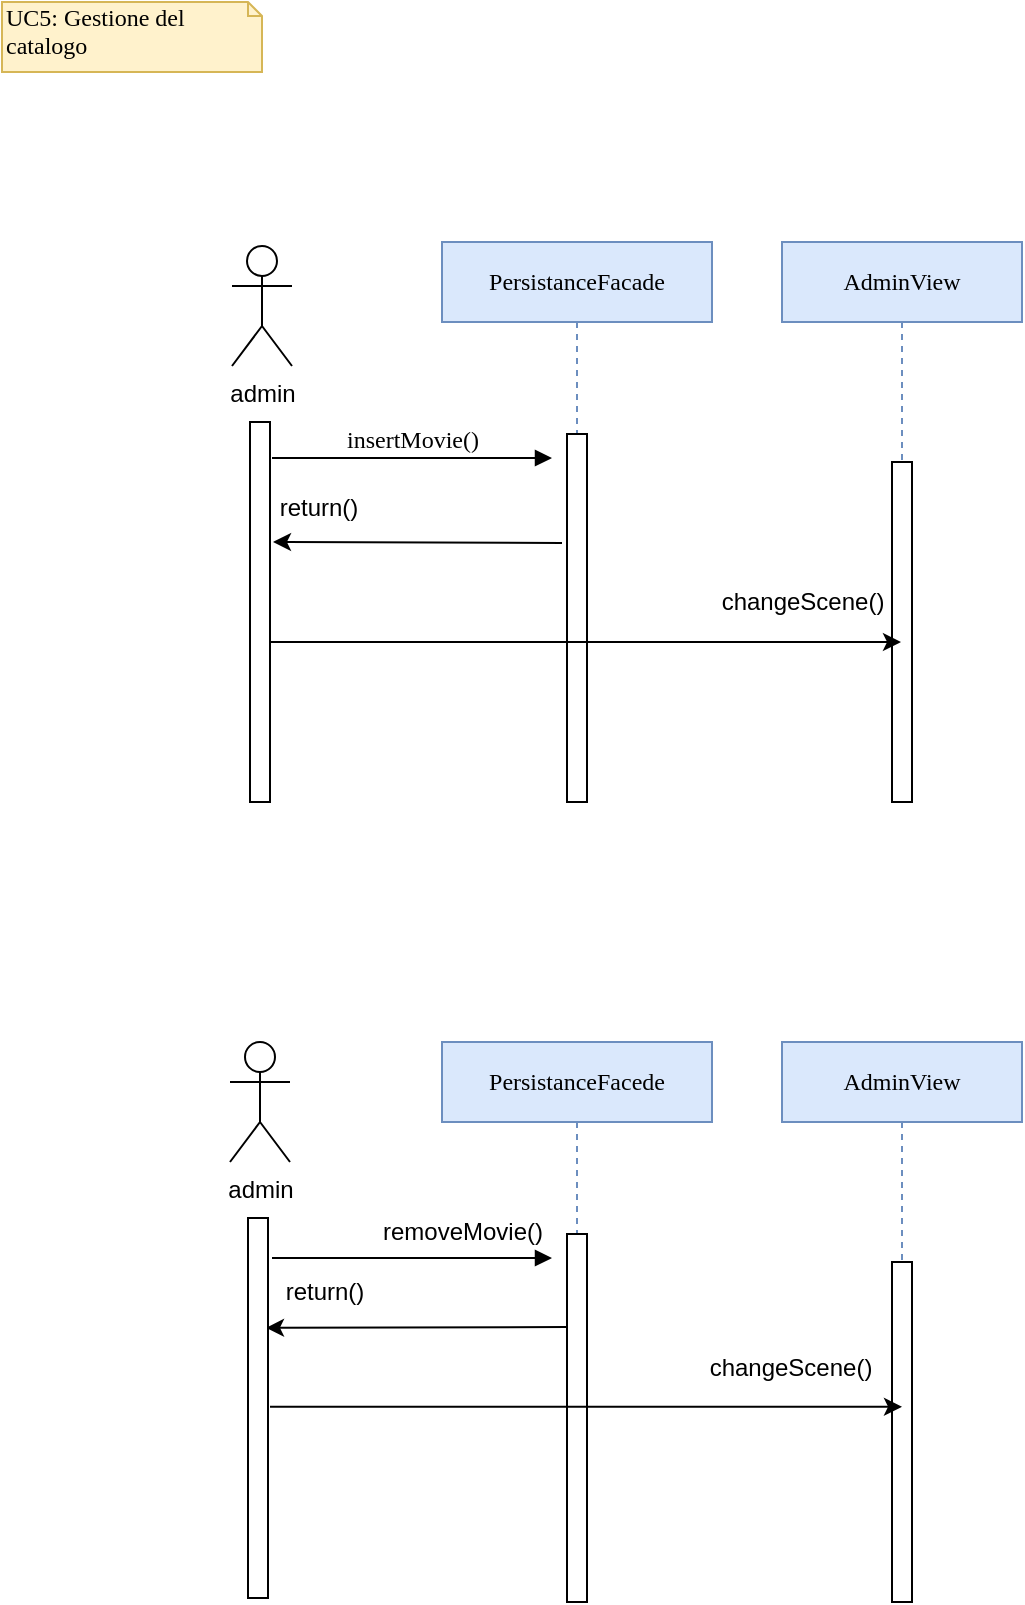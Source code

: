 <mxfile version="24.1.0" type="device">
  <diagram name="Page-1" id="13e1069c-82ec-6db2-03f1-153e76fe0fe0">
    <mxGraphModel dx="1193" dy="770" grid="1" gridSize="10" guides="1" tooltips="1" connect="1" arrows="1" fold="1" page="1" pageScale="1" pageWidth="1100" pageHeight="850" background="none" math="0" shadow="0">
      <root>
        <mxCell id="0" />
        <mxCell id="1" parent="0" />
        <mxCell id="7baba1c4bc27f4b0-2" value="PersistanceFacade" style="shape=umlLifeline;perimeter=lifelinePerimeter;whiteSpace=wrap;html=1;container=1;collapsible=0;recursiveResize=0;outlineConnect=0;rounded=0;shadow=0;comic=0;labelBackgroundColor=none;strokeWidth=1;fontFamily=Verdana;fontSize=12;align=center;fillColor=#dae8fc;strokeColor=#6c8ebf;" parent="1" vertex="1">
          <mxGeometry x="220" y="120" width="135" height="280" as="geometry" />
        </mxCell>
        <mxCell id="7baba1c4bc27f4b0-10" value="" style="html=1;points=[];perimeter=orthogonalPerimeter;rounded=0;shadow=0;comic=0;labelBackgroundColor=none;strokeWidth=1;fontFamily=Verdana;fontSize=12;align=center;" parent="7baba1c4bc27f4b0-2" vertex="1">
          <mxGeometry x="62.5" y="96" width="10" height="184" as="geometry" />
        </mxCell>
        <mxCell id="7baba1c4bc27f4b0-11" value="insertMovie()" style="html=1;verticalAlign=bottom;endArrow=block;entryX=0;entryY=0;labelBackgroundColor=none;fontFamily=Verdana;fontSize=12;edgeStyle=elbowEdgeStyle;elbow=vertical;" parent="1" edge="1">
          <mxGeometry relative="1" as="geometry">
            <mxPoint x="135" y="228" as="sourcePoint" />
            <mxPoint x="275" y="228" as="targetPoint" />
          </mxGeometry>
        </mxCell>
        <mxCell id="7baba1c4bc27f4b0-40" value="UC5: Gestione del catalogo" style="shape=note;whiteSpace=wrap;html=1;size=7;verticalAlign=top;align=left;spacingTop=-6;rounded=0;shadow=0;comic=0;labelBackgroundColor=none;strokeWidth=1;fontFamily=Verdana;fontSize=12;fillColor=#fff2cc;strokeColor=#d6b656;" parent="1" vertex="1">
          <mxGeometry width="130" height="35" as="geometry" />
        </mxCell>
        <mxCell id="BazkxacqFKndKwqCTscp-32" value="AdminView" style="shape=umlLifeline;perimeter=lifelinePerimeter;whiteSpace=wrap;html=1;container=1;collapsible=0;recursiveResize=0;outlineConnect=0;rounded=0;shadow=0;comic=0;labelBackgroundColor=none;strokeWidth=1;fontFamily=Verdana;fontSize=12;align=center;fillColor=#dae8fc;strokeColor=#6c8ebf;" parent="1" vertex="1">
          <mxGeometry x="390" y="120" width="120" height="280" as="geometry" />
        </mxCell>
        <mxCell id="BazkxacqFKndKwqCTscp-33" value="" style="html=1;points=[];perimeter=orthogonalPerimeter;rounded=0;shadow=0;comic=0;labelBackgroundColor=none;strokeWidth=1;fontFamily=Verdana;fontSize=12;align=center;" parent="BazkxacqFKndKwqCTscp-32" vertex="1">
          <mxGeometry x="55" y="110" width="10" height="170" as="geometry" />
        </mxCell>
        <mxCell id="shawrSEJFTEpB6xBzmXT-1" value="PersistanceFacede" style="shape=umlLifeline;perimeter=lifelinePerimeter;whiteSpace=wrap;html=1;container=1;collapsible=0;recursiveResize=0;outlineConnect=0;rounded=0;shadow=0;comic=0;labelBackgroundColor=none;strokeWidth=1;fontFamily=Verdana;fontSize=12;align=center;fillColor=#dae8fc;strokeColor=#6c8ebf;" parent="1" vertex="1">
          <mxGeometry x="220" y="520" width="135" height="280" as="geometry" />
        </mxCell>
        <mxCell id="shawrSEJFTEpB6xBzmXT-2" value="" style="html=1;points=[];perimeter=orthogonalPerimeter;rounded=0;shadow=0;comic=0;labelBackgroundColor=none;strokeWidth=1;fontFamily=Verdana;fontSize=12;align=center;" parent="shawrSEJFTEpB6xBzmXT-1" vertex="1">
          <mxGeometry x="62.5" y="96" width="10" height="184" as="geometry" />
        </mxCell>
        <mxCell id="Dhxs3ocIMaBWd-aLhBBv-10" value="" style="endArrow=classic;html=1;rounded=0;entryX=0.9;entryY=0.289;entryDx=0;entryDy=0;entryPerimeter=0;" edge="1" parent="shawrSEJFTEpB6xBzmXT-1" target="Dhxs3ocIMaBWd-aLhBBv-7">
          <mxGeometry width="50" height="50" relative="1" as="geometry">
            <mxPoint x="62.5" y="142.5" as="sourcePoint" />
            <mxPoint x="-82" y="142" as="targetPoint" />
          </mxGeometry>
        </mxCell>
        <mxCell id="Dhxs3ocIMaBWd-aLhBBv-11" value="return()" style="text;html=1;align=center;verticalAlign=middle;resizable=0;points=[];autosize=1;strokeColor=none;fillColor=none;" vertex="1" parent="shawrSEJFTEpB6xBzmXT-1">
          <mxGeometry x="-89.5" y="110" width="60" height="30" as="geometry" />
        </mxCell>
        <mxCell id="shawrSEJFTEpB6xBzmXT-7" value="" style="html=1;verticalAlign=bottom;endArrow=block;entryX=0;entryY=0;labelBackgroundColor=none;fontFamily=Verdana;fontSize=12;edgeStyle=elbowEdgeStyle;elbow=vertical;" parent="1" edge="1">
          <mxGeometry x="0.071" y="8" relative="1" as="geometry">
            <mxPoint x="135" y="628" as="sourcePoint" />
            <mxPoint x="275" y="628" as="targetPoint" />
            <mxPoint as="offset" />
          </mxGeometry>
        </mxCell>
        <mxCell id="shawrSEJFTEpB6xBzmXT-8" value="AdminView" style="shape=umlLifeline;perimeter=lifelinePerimeter;whiteSpace=wrap;html=1;container=1;collapsible=0;recursiveResize=0;outlineConnect=0;rounded=0;shadow=0;comic=0;labelBackgroundColor=none;strokeWidth=1;fontFamily=Verdana;fontSize=12;align=center;fillColor=#dae8fc;strokeColor=#6c8ebf;" parent="1" vertex="1">
          <mxGeometry x="390" y="520" width="120" height="280" as="geometry" />
        </mxCell>
        <mxCell id="shawrSEJFTEpB6xBzmXT-9" value="" style="html=1;points=[];perimeter=orthogonalPerimeter;rounded=0;shadow=0;comic=0;labelBackgroundColor=none;strokeWidth=1;fontFamily=Verdana;fontSize=12;align=center;" parent="shawrSEJFTEpB6xBzmXT-8" vertex="1">
          <mxGeometry x="55" y="110" width="10" height="170" as="geometry" />
        </mxCell>
        <mxCell id="Dhxs3ocIMaBWd-aLhBBv-1" value="" style="html=1;points=[];perimeter=orthogonalPerimeter;rounded=0;shadow=0;comic=0;labelBackgroundColor=none;strokeWidth=1;fontFamily=Verdana;fontSize=12;align=center;" vertex="1" parent="1">
          <mxGeometry x="124" y="210" width="10" height="190" as="geometry" />
        </mxCell>
        <mxCell id="Dhxs3ocIMaBWd-aLhBBv-2" value="admin" style="shape=umlActor;verticalLabelPosition=bottom;verticalAlign=top;html=1;outlineConnect=0;" vertex="1" parent="1">
          <mxGeometry x="115" y="122" width="30" height="60" as="geometry" />
        </mxCell>
        <mxCell id="Dhxs3ocIMaBWd-aLhBBv-4" value="" style="endArrow=classic;html=1;rounded=0;" edge="1" parent="1">
          <mxGeometry width="50" height="50" relative="1" as="geometry">
            <mxPoint x="280" y="270.5" as="sourcePoint" />
            <mxPoint x="135.5" y="270" as="targetPoint" />
          </mxGeometry>
        </mxCell>
        <mxCell id="Dhxs3ocIMaBWd-aLhBBv-5" value="return()" style="text;html=1;align=center;verticalAlign=middle;resizable=0;points=[];autosize=1;strokeColor=none;fillColor=none;" vertex="1" parent="1">
          <mxGeometry x="128" y="238" width="60" height="30" as="geometry" />
        </mxCell>
        <mxCell id="Dhxs3ocIMaBWd-aLhBBv-7" value="" style="html=1;points=[];perimeter=orthogonalPerimeter;rounded=0;shadow=0;comic=0;labelBackgroundColor=none;strokeWidth=1;fontFamily=Verdana;fontSize=12;align=center;" vertex="1" parent="1">
          <mxGeometry x="123" y="608" width="10" height="190" as="geometry" />
        </mxCell>
        <mxCell id="Dhxs3ocIMaBWd-aLhBBv-8" value="admin" style="shape=umlActor;verticalLabelPosition=bottom;verticalAlign=top;html=1;outlineConnect=0;" vertex="1" parent="1">
          <mxGeometry x="114" y="520" width="30" height="60" as="geometry" />
        </mxCell>
        <mxCell id="Dhxs3ocIMaBWd-aLhBBv-9" value="removeMovie()" style="text;html=1;align=center;verticalAlign=middle;resizable=0;points=[];autosize=1;strokeColor=none;fillColor=none;" vertex="1" parent="1">
          <mxGeometry x="180" y="600" width="100" height="30" as="geometry" />
        </mxCell>
        <mxCell id="Dhxs3ocIMaBWd-aLhBBv-12" value="changeScene()" style="text;html=1;align=center;verticalAlign=middle;resizable=0;points=[];autosize=1;strokeColor=none;fillColor=none;" vertex="1" parent="1">
          <mxGeometry x="350" y="285" width="100" height="30" as="geometry" />
        </mxCell>
        <mxCell id="Dhxs3ocIMaBWd-aLhBBv-13" value="" style="endArrow=classic;html=1;rounded=0;" edge="1" parent="1" target="BazkxacqFKndKwqCTscp-32">
          <mxGeometry width="50" height="50" relative="1" as="geometry">
            <mxPoint x="134" y="320" as="sourcePoint" />
            <mxPoint x="204" y="320" as="targetPoint" />
          </mxGeometry>
        </mxCell>
        <mxCell id="Dhxs3ocIMaBWd-aLhBBv-14" value="" style="endArrow=classic;html=1;rounded=0;" edge="1" parent="1">
          <mxGeometry width="50" height="50" relative="1" as="geometry">
            <mxPoint x="134" y="702.38" as="sourcePoint" />
            <mxPoint x="450" y="702.38" as="targetPoint" />
          </mxGeometry>
        </mxCell>
        <mxCell id="Dhxs3ocIMaBWd-aLhBBv-15" value="changeScene()" style="text;html=1;align=center;verticalAlign=middle;resizable=0;points=[];autosize=1;strokeColor=none;fillColor=none;" vertex="1" parent="1">
          <mxGeometry x="344" y="668" width="100" height="30" as="geometry" />
        </mxCell>
      </root>
    </mxGraphModel>
  </diagram>
</mxfile>

